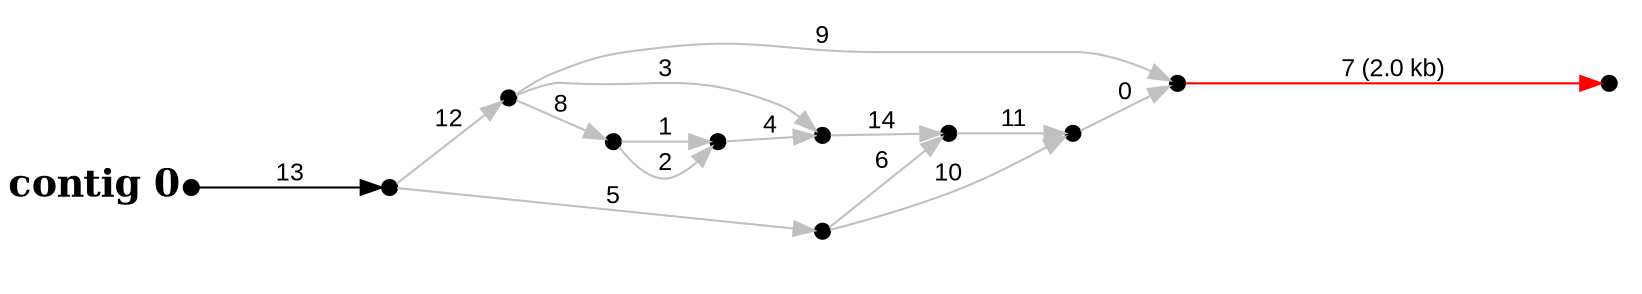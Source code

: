 digraph G {

node [width=0.1,height=0.1,fontsize=10,shape=point];
edge [fontsize=12,penwidth=1,arrowsize=1,fontname=Arial];
margin=1.0;
rankdir=LR;
labeljust=l;
margin=0;

subgraph cluster0 {
color=white;
1 -> 0 [minlen=4,color=red,label="7 (2.0 kb)"];
2 -> 1 [minlen=1,color=gray,label="9"];
2 -> 4 [minlen=1,color=gray,label="8"];
2 -> 6 [minlen=1,color=gray,label="3"];
3 -> 1 [minlen=1,color=gray,label="0"];
4 -> 5 [minlen=1,color=gray,label="1"];
4 -> 5 [minlen=1,color=gray,label="2"];
5 -> 6 [minlen=1,color=gray,label="4"];
6 -> 9 [minlen=1,color=gray,label="14"];
7 -> 3 [minlen=1,color=gray,label="10"];
7 -> 9 [minlen=1,color=gray,label="6"];
8 -> 10 [minlen=2,color=black,label="13",taillabel="contig 0",labelangle=180,weight=10000,labeldistance=5,labelfontsize=18,labelfontname="Times-Bold"];
9 -> 3 [minlen=1,color=gray,label="11"];
10 -> 2 [minlen=1,color=gray,label="12"];
10 -> 7 [minlen=1,color=gray,label="5"];
}

}
#done
